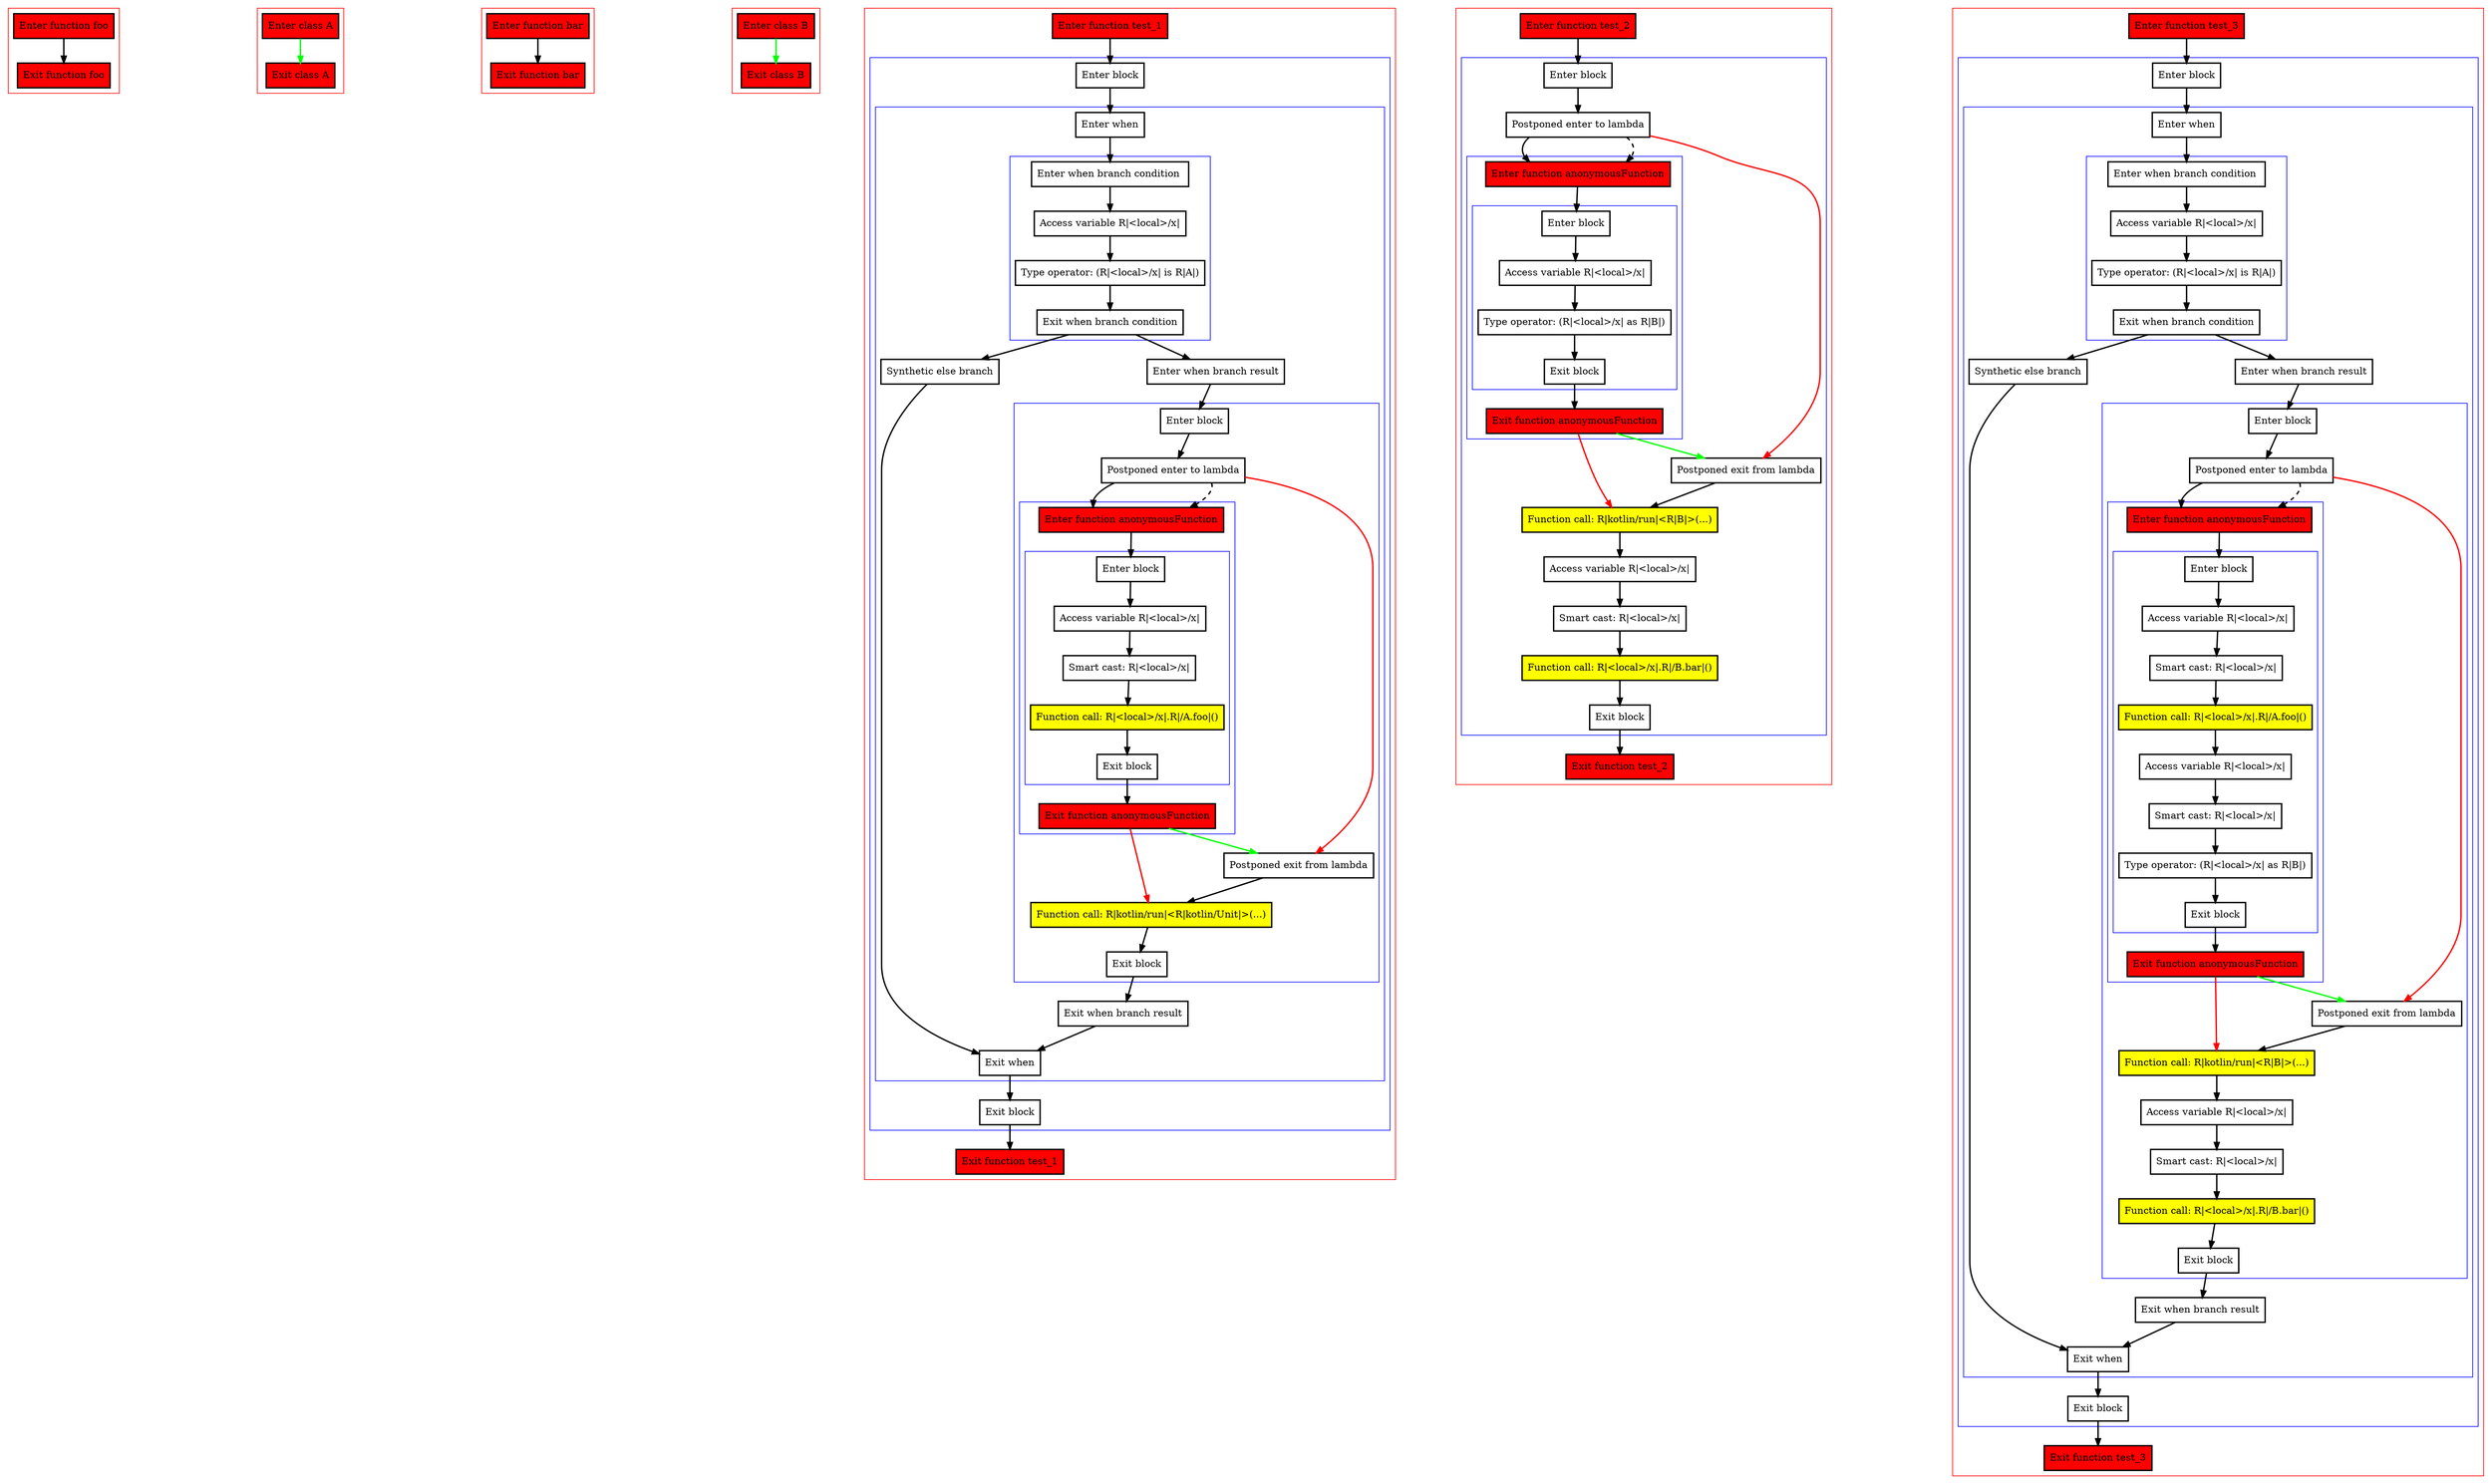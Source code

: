 digraph inPlaceLambdas_kt {
    graph [nodesep=3]
    node [shape=box penwidth=2]
    edge [penwidth=2]

    subgraph cluster_0 {
        color=red
        0 [label="Enter function foo" style="filled" fillcolor=red];
        1 [label="Exit function foo" style="filled" fillcolor=red];
    }
    0 -> {1};

    subgraph cluster_1 {
        color=red
        2 [label="Enter class A" style="filled" fillcolor=red];
        3 [label="Exit class A" style="filled" fillcolor=red];
    }
    2 -> {3} [color=green];

    subgraph cluster_2 {
        color=red
        4 [label="Enter function bar" style="filled" fillcolor=red];
        5 [label="Exit function bar" style="filled" fillcolor=red];
    }
    4 -> {5};

    subgraph cluster_3 {
        color=red
        6 [label="Enter class B" style="filled" fillcolor=red];
        7 [label="Exit class B" style="filled" fillcolor=red];
    }
    6 -> {7} [color=green];

    subgraph cluster_4 {
        color=red
        8 [label="Enter function test_1" style="filled" fillcolor=red];
        subgraph cluster_5 {
            color=blue
            9 [label="Enter block"];
            subgraph cluster_6 {
                color=blue
                10 [label="Enter when"];
                subgraph cluster_7 {
                    color=blue
                    11 [label="Enter when branch condition "];
                    12 [label="Access variable R|<local>/x|"];
                    13 [label="Type operator: (R|<local>/x| is R|A|)"];
                    14 [label="Exit when branch condition"];
                }
                15 [label="Synthetic else branch"];
                16 [label="Enter when branch result"];
                subgraph cluster_8 {
                    color=blue
                    17 [label="Enter block"];
                    18 [label="Postponed enter to lambda"];
                    subgraph cluster_9 {
                        color=blue
                        26 [label="Enter function anonymousFunction" style="filled" fillcolor=red];
                        subgraph cluster_10 {
                            color=blue
                            27 [label="Enter block"];
                            28 [label="Access variable R|<local>/x|"];
                            29 [label="Smart cast: R|<local>/x|"];
                            30 [label="Function call: R|<local>/x|.R|/A.foo|()" style="filled" fillcolor=yellow];
                            31 [label="Exit block"];
                        }
                        32 [label="Exit function anonymousFunction" style="filled" fillcolor=red];
                    }
                    19 [label="Postponed exit from lambda"];
                    20 [label="Function call: R|kotlin/run|<R|kotlin/Unit|>(...)" style="filled" fillcolor=yellow];
                    21 [label="Exit block"];
                }
                22 [label="Exit when branch result"];
                23 [label="Exit when"];
            }
            24 [label="Exit block"];
        }
        25 [label="Exit function test_1" style="filled" fillcolor=red];
    }
    8 -> {9};
    9 -> {10};
    10 -> {11};
    11 -> {12};
    12 -> {13};
    13 -> {14};
    14 -> {16 15};
    15 -> {23};
    16 -> {17};
    17 -> {18};
    18 -> {26};
    18 -> {19} [color=red];
    18 -> {26} [style=dashed];
    19 -> {20};
    20 -> {21};
    21 -> {22};
    22 -> {23};
    23 -> {24};
    24 -> {25};
    26 -> {27};
    27 -> {28};
    28 -> {29};
    29 -> {30};
    30 -> {31};
    31 -> {32};
    32 -> {20} [color=red];
    32 -> {19} [color=green];

    subgraph cluster_11 {
        color=red
        33 [label="Enter function test_2" style="filled" fillcolor=red];
        subgraph cluster_12 {
            color=blue
            34 [label="Enter block"];
            35 [label="Postponed enter to lambda"];
            subgraph cluster_13 {
                color=blue
                43 [label="Enter function anonymousFunction" style="filled" fillcolor=red];
                subgraph cluster_14 {
                    color=blue
                    44 [label="Enter block"];
                    45 [label="Access variable R|<local>/x|"];
                    46 [label="Type operator: (R|<local>/x| as R|B|)"];
                    47 [label="Exit block"];
                }
                48 [label="Exit function anonymousFunction" style="filled" fillcolor=red];
            }
            36 [label="Postponed exit from lambda"];
            37 [label="Function call: R|kotlin/run|<R|B|>(...)" style="filled" fillcolor=yellow];
            38 [label="Access variable R|<local>/x|"];
            39 [label="Smart cast: R|<local>/x|"];
            40 [label="Function call: R|<local>/x|.R|/B.bar|()" style="filled" fillcolor=yellow];
            41 [label="Exit block"];
        }
        42 [label="Exit function test_2" style="filled" fillcolor=red];
    }
    33 -> {34};
    34 -> {35};
    35 -> {43};
    35 -> {36} [color=red];
    35 -> {43} [style=dashed];
    36 -> {37};
    37 -> {38};
    38 -> {39};
    39 -> {40};
    40 -> {41};
    41 -> {42};
    43 -> {44};
    44 -> {45};
    45 -> {46};
    46 -> {47};
    47 -> {48};
    48 -> {37} [color=red];
    48 -> {36} [color=green];

    subgraph cluster_15 {
        color=red
        49 [label="Enter function test_3" style="filled" fillcolor=red];
        subgraph cluster_16 {
            color=blue
            50 [label="Enter block"];
            subgraph cluster_17 {
                color=blue
                51 [label="Enter when"];
                subgraph cluster_18 {
                    color=blue
                    52 [label="Enter when branch condition "];
                    53 [label="Access variable R|<local>/x|"];
                    54 [label="Type operator: (R|<local>/x| is R|A|)"];
                    55 [label="Exit when branch condition"];
                }
                56 [label="Synthetic else branch"];
                57 [label="Enter when branch result"];
                subgraph cluster_19 {
                    color=blue
                    58 [label="Enter block"];
                    59 [label="Postponed enter to lambda"];
                    subgraph cluster_20 {
                        color=blue
                        70 [label="Enter function anonymousFunction" style="filled" fillcolor=red];
                        subgraph cluster_21 {
                            color=blue
                            71 [label="Enter block"];
                            72 [label="Access variable R|<local>/x|"];
                            73 [label="Smart cast: R|<local>/x|"];
                            74 [label="Function call: R|<local>/x|.R|/A.foo|()" style="filled" fillcolor=yellow];
                            75 [label="Access variable R|<local>/x|"];
                            76 [label="Smart cast: R|<local>/x|"];
                            77 [label="Type operator: (R|<local>/x| as R|B|)"];
                            78 [label="Exit block"];
                        }
                        79 [label="Exit function anonymousFunction" style="filled" fillcolor=red];
                    }
                    60 [label="Postponed exit from lambda"];
                    61 [label="Function call: R|kotlin/run|<R|B|>(...)" style="filled" fillcolor=yellow];
                    62 [label="Access variable R|<local>/x|"];
                    63 [label="Smart cast: R|<local>/x|"];
                    64 [label="Function call: R|<local>/x|.R|/B.bar|()" style="filled" fillcolor=yellow];
                    65 [label="Exit block"];
                }
                66 [label="Exit when branch result"];
                67 [label="Exit when"];
            }
            68 [label="Exit block"];
        }
        69 [label="Exit function test_3" style="filled" fillcolor=red];
    }
    49 -> {50};
    50 -> {51};
    51 -> {52};
    52 -> {53};
    53 -> {54};
    54 -> {55};
    55 -> {57 56};
    56 -> {67};
    57 -> {58};
    58 -> {59};
    59 -> {70};
    59 -> {60} [color=red];
    59 -> {70} [style=dashed];
    60 -> {61};
    61 -> {62};
    62 -> {63};
    63 -> {64};
    64 -> {65};
    65 -> {66};
    66 -> {67};
    67 -> {68};
    68 -> {69};
    70 -> {71};
    71 -> {72};
    72 -> {73};
    73 -> {74};
    74 -> {75};
    75 -> {76};
    76 -> {77};
    77 -> {78};
    78 -> {79};
    79 -> {61} [color=red];
    79 -> {60} [color=green];

}
